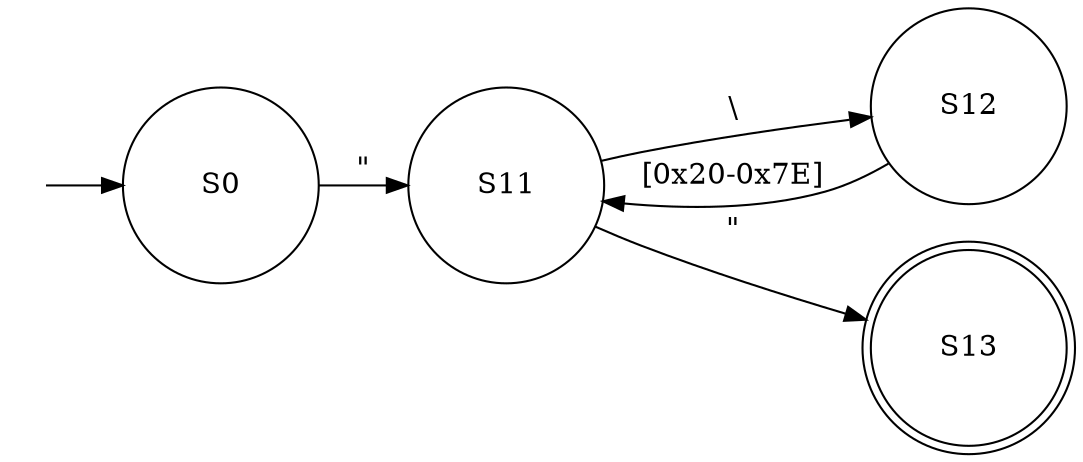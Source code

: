 digraph finite_state_machine {
rankdir=LR;

node [margin=2 fontsize=32 width=1.3 shape=circle]
node [shape = circle, label="S0", fontsize=14, fixedsize=true] S0;
node [shape = circle, label="S11", fontsize=14] S11;
node [shape = circle, label="S12", fontsize=14] S12;
node [shape = doublecircle, label="S13", fontsize=14] S13;


node [shape = point width=0.25 style=invis ] qi;
qi -> S0;


// String Literal
S0 -> S11   [ label = "\""];
S11 -> S12  [ label = "\\"];
S12 -> S11  [ label = "[0x20-0x7E]"];
S11 -> S13  [ label = "\""];

}

